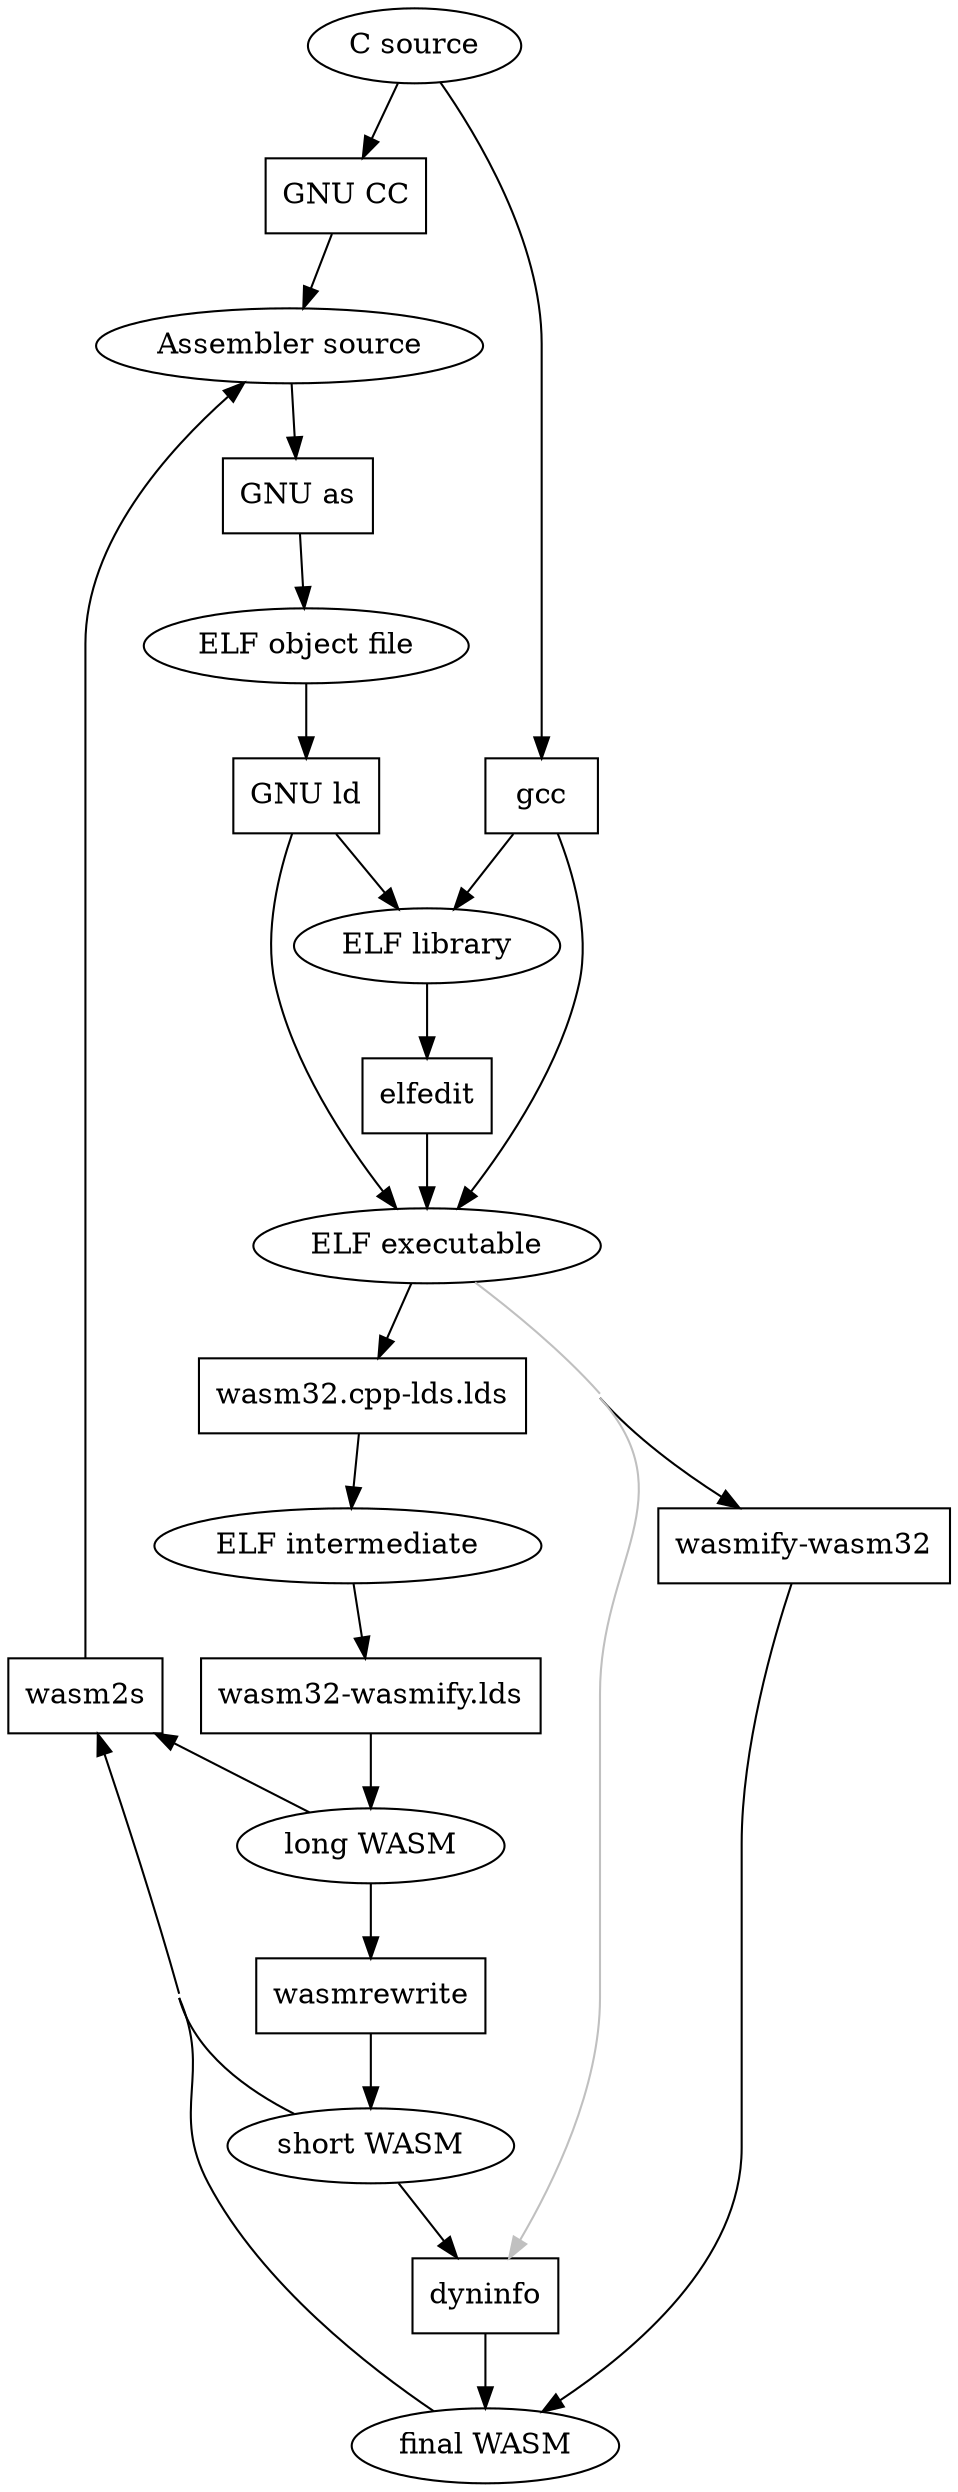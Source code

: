 digraph G {
  concentrate=true;
  "C source" -> "gcc";
  "gcc" -> "ELF executable";
  "gcc" -> "ELF library";
  "ELF executable" -> "wasmify-wasm32";
  "wasmify-wasm32" -> "final WASM";

  "C source" -> "GNU CC";
  "GNU CC" -> "Assembler source";
  "Assembler source" -> "GNU as";
  "GNU as" -> "ELF object file";
  "ELF object file" -> "GNU ld";
  "GNU ld" -> "ELF library";
  "GNU ld" -> "ELF executable";
  "ELF object file" -> "GNU ld";
  "ELF library" -> "elfedit";
  "elfedit" -> "ELF executable";
  "ELF executable" -> "wasm32.cpp-lds.lds";
  "wasm32.cpp-lds.lds" -> "ELF intermediate";
  "ELF intermediate" -> "wasm32-wasmify.lds";
  "wasm32-wasmify.lds" -> "long WASM";
  "long WASM" -> "wasmrewrite";
  "wasmrewrite" -> "short WASM";
  "short WASM" -> "dyninfo";
  "dyninfo" -> "final WASM";
  "ELF executable" -> "dyninfo" [color="grey"];

  "gcc" [shape=box];
  "GNU CC" [shape=box];
  "GNU as" [shape=box];
  "GNU ld" [shape=box];
  "elfedit" [shape=box];
  "wasm32.cpp-lds.lds" [shape=box];
  "wasm32-wasmify.lds" [shape=box];
  "wasmrewrite" [shape=box];
  "dyninfo" [shape=box];
  "wasmify-wasm32" [shape=box];
  "wasm2s" [shape=box, href="https://github.com/pipcet/asmjs/blob/everything/wasm32.org#wasm2s"];
  "Assembler source" -> "wasm2s" [dir=back];
  "wasm2s" -> "long WASM" [dir=back];
  "wasm2s" -> "short WASM" [dir=back];
  "wasm2s" -> "final WASM" [dir=back];
}